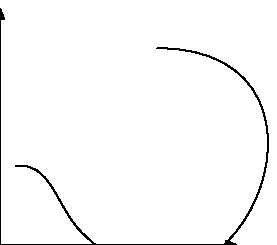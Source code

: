 verbatimtex
%&latex
\documentclass{article}
\begin{document}
\footnotesize
etex

u := 1cm;

beginfig(1);


drawarrow (0,0)--(3u,0);
drawarrow (0,0)--(0,3u);

draw (0.2u,u){dir 10}..(u,0.2u)..(2u,2.5u);






endfig;
end
